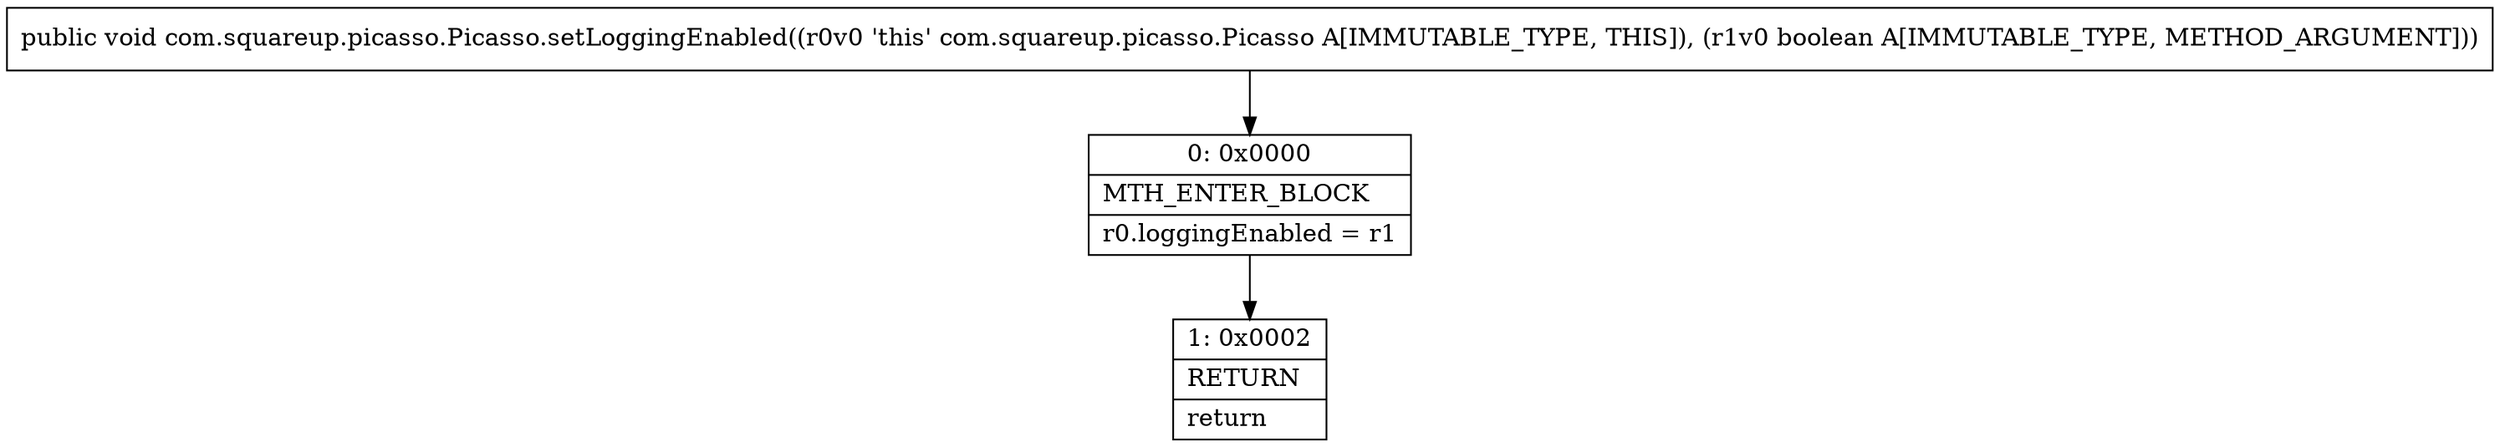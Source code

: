 digraph "CFG forcom.squareup.picasso.Picasso.setLoggingEnabled(Z)V" {
Node_0 [shape=record,label="{0\:\ 0x0000|MTH_ENTER_BLOCK\l|r0.loggingEnabled = r1\l}"];
Node_1 [shape=record,label="{1\:\ 0x0002|RETURN\l|return\l}"];
MethodNode[shape=record,label="{public void com.squareup.picasso.Picasso.setLoggingEnabled((r0v0 'this' com.squareup.picasso.Picasso A[IMMUTABLE_TYPE, THIS]), (r1v0 boolean A[IMMUTABLE_TYPE, METHOD_ARGUMENT])) }"];
MethodNode -> Node_0;
Node_0 -> Node_1;
}

